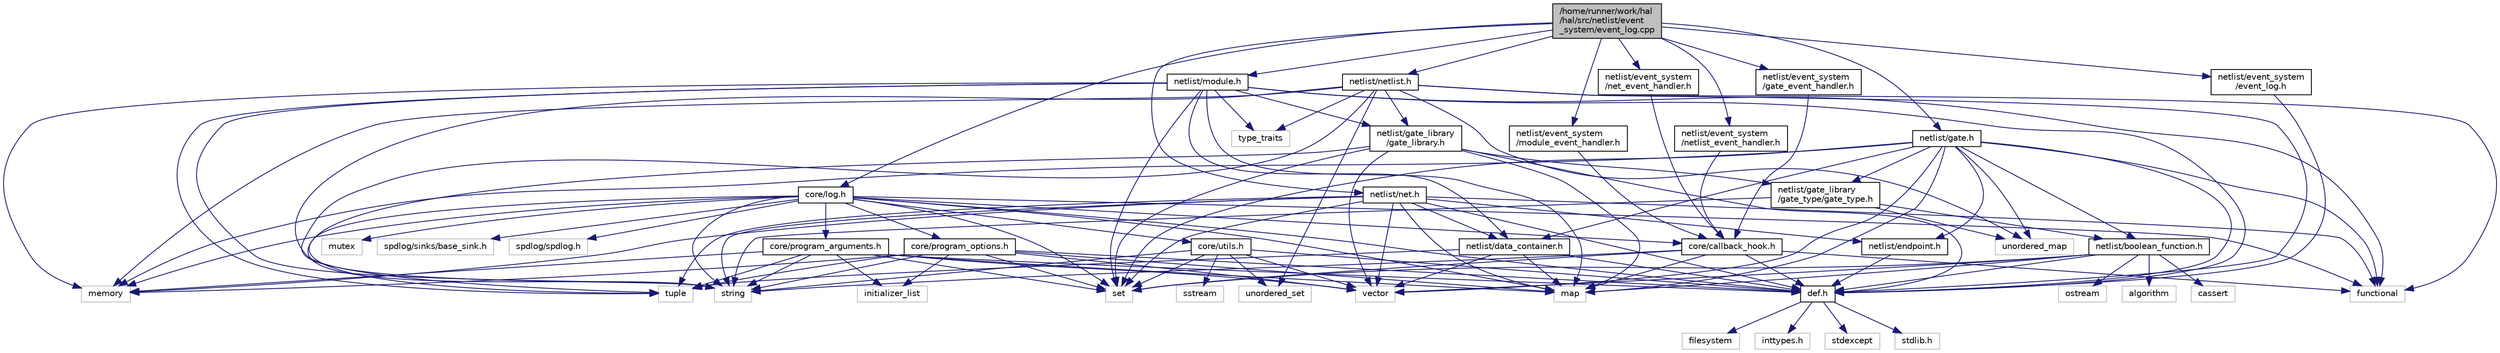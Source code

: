 digraph "/home/runner/work/hal/hal/src/netlist/event_system/event_log.cpp"
{
  edge [fontname="Helvetica",fontsize="10",labelfontname="Helvetica",labelfontsize="10"];
  node [fontname="Helvetica",fontsize="10",shape=record];
  Node0 [label="/home/runner/work/hal\l/hal/src/netlist/event\l_system/event_log.cpp",height=0.2,width=0.4,color="black", fillcolor="grey75", style="filled", fontcolor="black"];
  Node0 -> Node1 [color="midnightblue",fontsize="10",style="solid",fontname="Helvetica"];
  Node1 [label="netlist/event_system\l/event_log.h",height=0.2,width=0.4,color="black", fillcolor="white", style="filled",URL="$dd/d36/event__log_8h.html"];
  Node1 -> Node2 [color="midnightblue",fontsize="10",style="solid",fontname="Helvetica"];
  Node2 [label="def.h",height=0.2,width=0.4,color="black", fillcolor="white", style="filled",URL="$d4/da4/def_8h.html"];
  Node2 -> Node3 [color="midnightblue",fontsize="10",style="solid",fontname="Helvetica"];
  Node3 [label="filesystem",height=0.2,width=0.4,color="grey75", fillcolor="white", style="filled"];
  Node2 -> Node4 [color="midnightblue",fontsize="10",style="solid",fontname="Helvetica"];
  Node4 [label="inttypes.h",height=0.2,width=0.4,color="grey75", fillcolor="white", style="filled"];
  Node2 -> Node5 [color="midnightblue",fontsize="10",style="solid",fontname="Helvetica"];
  Node5 [label="stdexcept",height=0.2,width=0.4,color="grey75", fillcolor="white", style="filled"];
  Node2 -> Node6 [color="midnightblue",fontsize="10",style="solid",fontname="Helvetica"];
  Node6 [label="stdlib.h",height=0.2,width=0.4,color="grey75", fillcolor="white", style="filled"];
  Node0 -> Node7 [color="midnightblue",fontsize="10",style="solid",fontname="Helvetica"];
  Node7 [label="core/log.h",height=0.2,width=0.4,color="black", fillcolor="white", style="filled",URL="$d7/d7f/log_8h.html"];
  Node7 -> Node8 [color="midnightblue",fontsize="10",style="solid",fontname="Helvetica"];
  Node8 [label="core/callback_hook.h",height=0.2,width=0.4,color="black", fillcolor="white", style="filled",URL="$d8/db4/callback__hook_8h.html"];
  Node8 -> Node2 [color="midnightblue",fontsize="10",style="solid",fontname="Helvetica"];
  Node8 -> Node9 [color="midnightblue",fontsize="10",style="solid",fontname="Helvetica"];
  Node9 [label="functional",height=0.2,width=0.4,color="grey75", fillcolor="white", style="filled"];
  Node8 -> Node10 [color="midnightblue",fontsize="10",style="solid",fontname="Helvetica"];
  Node10 [label="map",height=0.2,width=0.4,color="grey75", fillcolor="white", style="filled"];
  Node8 -> Node11 [color="midnightblue",fontsize="10",style="solid",fontname="Helvetica"];
  Node11 [label="set",height=0.2,width=0.4,color="grey75", fillcolor="white", style="filled"];
  Node8 -> Node12 [color="midnightblue",fontsize="10",style="solid",fontname="Helvetica"];
  Node12 [label="string",height=0.2,width=0.4,color="grey75", fillcolor="white", style="filled"];
  Node7 -> Node13 [color="midnightblue",fontsize="10",style="solid",fontname="Helvetica"];
  Node13 [label="core/program_arguments.h",height=0.2,width=0.4,color="black", fillcolor="white", style="filled",URL="$d0/dae/program__arguments_8h.html"];
  Node13 -> Node2 [color="midnightblue",fontsize="10",style="solid",fontname="Helvetica"];
  Node13 -> Node14 [color="midnightblue",fontsize="10",style="solid",fontname="Helvetica"];
  Node14 [label="initializer_list",height=0.2,width=0.4,color="grey75", fillcolor="white", style="filled"];
  Node13 -> Node10 [color="midnightblue",fontsize="10",style="solid",fontname="Helvetica"];
  Node13 -> Node15 [color="midnightblue",fontsize="10",style="solid",fontname="Helvetica"];
  Node15 [label="memory",height=0.2,width=0.4,color="grey75", fillcolor="white", style="filled"];
  Node13 -> Node11 [color="midnightblue",fontsize="10",style="solid",fontname="Helvetica"];
  Node13 -> Node12 [color="midnightblue",fontsize="10",style="solid",fontname="Helvetica"];
  Node13 -> Node16 [color="midnightblue",fontsize="10",style="solid",fontname="Helvetica"];
  Node16 [label="tuple",height=0.2,width=0.4,color="grey75", fillcolor="white", style="filled"];
  Node13 -> Node17 [color="midnightblue",fontsize="10",style="solid",fontname="Helvetica"];
  Node17 [label="vector",height=0.2,width=0.4,color="grey75", fillcolor="white", style="filled"];
  Node7 -> Node18 [color="midnightblue",fontsize="10",style="solid",fontname="Helvetica"];
  Node18 [label="core/program_options.h",height=0.2,width=0.4,color="black", fillcolor="white", style="filled",URL="$d5/d5e/program__options_8h.html"];
  Node18 -> Node2 [color="midnightblue",fontsize="10",style="solid",fontname="Helvetica"];
  Node18 -> Node14 [color="midnightblue",fontsize="10",style="solid",fontname="Helvetica"];
  Node18 -> Node10 [color="midnightblue",fontsize="10",style="solid",fontname="Helvetica"];
  Node18 -> Node15 [color="midnightblue",fontsize="10",style="solid",fontname="Helvetica"];
  Node18 -> Node11 [color="midnightblue",fontsize="10",style="solid",fontname="Helvetica"];
  Node18 -> Node12 [color="midnightblue",fontsize="10",style="solid",fontname="Helvetica"];
  Node18 -> Node16 [color="midnightblue",fontsize="10",style="solid",fontname="Helvetica"];
  Node18 -> Node17 [color="midnightblue",fontsize="10",style="solid",fontname="Helvetica"];
  Node7 -> Node19 [color="midnightblue",fontsize="10",style="solid",fontname="Helvetica"];
  Node19 [label="core/utils.h",height=0.2,width=0.4,color="black", fillcolor="white", style="filled",URL="$d5/d60/utils_8h.html"];
  Node19 -> Node2 [color="midnightblue",fontsize="10",style="solid",fontname="Helvetica"];
  Node19 -> Node11 [color="midnightblue",fontsize="10",style="solid",fontname="Helvetica"];
  Node19 -> Node20 [color="midnightblue",fontsize="10",style="solid",fontname="Helvetica"];
  Node20 [label="sstream",height=0.2,width=0.4,color="grey75", fillcolor="white", style="filled"];
  Node19 -> Node12 [color="midnightblue",fontsize="10",style="solid",fontname="Helvetica"];
  Node19 -> Node21 [color="midnightblue",fontsize="10",style="solid",fontname="Helvetica"];
  Node21 [label="unordered_set",height=0.2,width=0.4,color="grey75", fillcolor="white", style="filled"];
  Node19 -> Node17 [color="midnightblue",fontsize="10",style="solid",fontname="Helvetica"];
  Node7 -> Node2 [color="midnightblue",fontsize="10",style="solid",fontname="Helvetica"];
  Node7 -> Node9 [color="midnightblue",fontsize="10",style="solid",fontname="Helvetica"];
  Node7 -> Node10 [color="midnightblue",fontsize="10",style="solid",fontname="Helvetica"];
  Node7 -> Node22 [color="midnightblue",fontsize="10",style="solid",fontname="Helvetica"];
  Node22 [label="mutex",height=0.2,width=0.4,color="grey75", fillcolor="white", style="filled"];
  Node7 -> Node11 [color="midnightblue",fontsize="10",style="solid",fontname="Helvetica"];
  Node7 -> Node12 [color="midnightblue",fontsize="10",style="solid",fontname="Helvetica"];
  Node7 -> Node16 [color="midnightblue",fontsize="10",style="solid",fontname="Helvetica"];
  Node7 -> Node15 [color="midnightblue",fontsize="10",style="solid",fontname="Helvetica"];
  Node7 -> Node23 [color="midnightblue",fontsize="10",style="solid",fontname="Helvetica"];
  Node23 [label="spdlog/sinks/base_sink.h",height=0.2,width=0.4,color="grey75", fillcolor="white", style="filled"];
  Node7 -> Node24 [color="midnightblue",fontsize="10",style="solid",fontname="Helvetica"];
  Node24 [label="spdlog/spdlog.h",height=0.2,width=0.4,color="grey75", fillcolor="white", style="filled"];
  Node0 -> Node25 [color="midnightblue",fontsize="10",style="solid",fontname="Helvetica"];
  Node25 [label="netlist/gate.h",height=0.2,width=0.4,color="black", fillcolor="white", style="filled",URL="$d4/db6/gate_8h.html"];
  Node25 -> Node2 [color="midnightblue",fontsize="10",style="solid",fontname="Helvetica"];
  Node25 -> Node26 [color="midnightblue",fontsize="10",style="solid",fontname="Helvetica"];
  Node26 [label="netlist/boolean_function.h",height=0.2,width=0.4,color="black", fillcolor="white", style="filled",URL="$dc/d6d/boolean__function_8h.html"];
  Node26 -> Node2 [color="midnightblue",fontsize="10",style="solid",fontname="Helvetica"];
  Node26 -> Node27 [color="midnightblue",fontsize="10",style="solid",fontname="Helvetica"];
  Node27 [label="algorithm",height=0.2,width=0.4,color="grey75", fillcolor="white", style="filled"];
  Node26 -> Node28 [color="midnightblue",fontsize="10",style="solid",fontname="Helvetica"];
  Node28 [label="cassert",height=0.2,width=0.4,color="grey75", fillcolor="white", style="filled"];
  Node26 -> Node10 [color="midnightblue",fontsize="10",style="solid",fontname="Helvetica"];
  Node26 -> Node29 [color="midnightblue",fontsize="10",style="solid",fontname="Helvetica"];
  Node29 [label="ostream",height=0.2,width=0.4,color="grey75", fillcolor="white", style="filled"];
  Node26 -> Node11 [color="midnightblue",fontsize="10",style="solid",fontname="Helvetica"];
  Node26 -> Node17 [color="midnightblue",fontsize="10",style="solid",fontname="Helvetica"];
  Node25 -> Node30 [color="midnightblue",fontsize="10",style="solid",fontname="Helvetica"];
  Node30 [label="netlist/data_container.h",height=0.2,width=0.4,color="black", fillcolor="white", style="filled",URL="$d1/df3/data__container_8h.html"];
  Node30 -> Node2 [color="midnightblue",fontsize="10",style="solid",fontname="Helvetica"];
  Node30 -> Node10 [color="midnightblue",fontsize="10",style="solid",fontname="Helvetica"];
  Node30 -> Node16 [color="midnightblue",fontsize="10",style="solid",fontname="Helvetica"];
  Node30 -> Node17 [color="midnightblue",fontsize="10",style="solid",fontname="Helvetica"];
  Node25 -> Node31 [color="midnightblue",fontsize="10",style="solid",fontname="Helvetica"];
  Node31 [label="netlist/endpoint.h",height=0.2,width=0.4,color="black", fillcolor="white", style="filled",URL="$d5/d97/endpoint_8h.html"];
  Node31 -> Node2 [color="midnightblue",fontsize="10",style="solid",fontname="Helvetica"];
  Node25 -> Node32 [color="midnightblue",fontsize="10",style="solid",fontname="Helvetica"];
  Node32 [label="netlist/gate_library\l/gate_type/gate_type.h",height=0.2,width=0.4,color="black", fillcolor="white", style="filled",URL="$db/dd6/gate__type_8h.html"];
  Node32 -> Node26 [color="midnightblue",fontsize="10",style="solid",fontname="Helvetica"];
  Node32 -> Node12 [color="midnightblue",fontsize="10",style="solid",fontname="Helvetica"];
  Node32 -> Node33 [color="midnightblue",fontsize="10",style="solid",fontname="Helvetica"];
  Node33 [label="unordered_map",height=0.2,width=0.4,color="grey75", fillcolor="white", style="filled"];
  Node25 -> Node9 [color="midnightblue",fontsize="10",style="solid",fontname="Helvetica"];
  Node25 -> Node10 [color="midnightblue",fontsize="10",style="solid",fontname="Helvetica"];
  Node25 -> Node15 [color="midnightblue",fontsize="10",style="solid",fontname="Helvetica"];
  Node25 -> Node11 [color="midnightblue",fontsize="10",style="solid",fontname="Helvetica"];
  Node25 -> Node33 [color="midnightblue",fontsize="10",style="solid",fontname="Helvetica"];
  Node25 -> Node17 [color="midnightblue",fontsize="10",style="solid",fontname="Helvetica"];
  Node0 -> Node34 [color="midnightblue",fontsize="10",style="solid",fontname="Helvetica"];
  Node34 [label="netlist/module.h",height=0.2,width=0.4,color="black", fillcolor="white", style="filled",URL="$d5/d16/module_8h.html"];
  Node34 -> Node2 [color="midnightblue",fontsize="10",style="solid",fontname="Helvetica"];
  Node34 -> Node35 [color="midnightblue",fontsize="10",style="solid",fontname="Helvetica"];
  Node35 [label="netlist/gate_library\l/gate_library.h",height=0.2,width=0.4,color="black", fillcolor="white", style="filled",URL="$de/d88/gate__library_8h.html"];
  Node35 -> Node2 [color="midnightblue",fontsize="10",style="solid",fontname="Helvetica"];
  Node35 -> Node32 [color="midnightblue",fontsize="10",style="solid",fontname="Helvetica"];
  Node35 -> Node10 [color="midnightblue",fontsize="10",style="solid",fontname="Helvetica"];
  Node35 -> Node11 [color="midnightblue",fontsize="10",style="solid",fontname="Helvetica"];
  Node35 -> Node12 [color="midnightblue",fontsize="10",style="solid",fontname="Helvetica"];
  Node35 -> Node17 [color="midnightblue",fontsize="10",style="solid",fontname="Helvetica"];
  Node34 -> Node30 [color="midnightblue",fontsize="10",style="solid",fontname="Helvetica"];
  Node34 -> Node10 [color="midnightblue",fontsize="10",style="solid",fontname="Helvetica"];
  Node34 -> Node15 [color="midnightblue",fontsize="10",style="solid",fontname="Helvetica"];
  Node34 -> Node11 [color="midnightblue",fontsize="10",style="solid",fontname="Helvetica"];
  Node34 -> Node12 [color="midnightblue",fontsize="10",style="solid",fontname="Helvetica"];
  Node34 -> Node16 [color="midnightblue",fontsize="10",style="solid",fontname="Helvetica"];
  Node34 -> Node36 [color="midnightblue",fontsize="10",style="solid",fontname="Helvetica"];
  Node36 [label="type_traits",height=0.2,width=0.4,color="grey75", fillcolor="white", style="filled"];
  Node34 -> Node9 [color="midnightblue",fontsize="10",style="solid",fontname="Helvetica"];
  Node0 -> Node37 [color="midnightblue",fontsize="10",style="solid",fontname="Helvetica"];
  Node37 [label="netlist/net.h",height=0.2,width=0.4,color="black", fillcolor="white", style="filled",URL="$d7/d97/net_8h.html"];
  Node37 -> Node2 [color="midnightblue",fontsize="10",style="solid",fontname="Helvetica"];
  Node37 -> Node30 [color="midnightblue",fontsize="10",style="solid",fontname="Helvetica"];
  Node37 -> Node31 [color="midnightblue",fontsize="10",style="solid",fontname="Helvetica"];
  Node37 -> Node10 [color="midnightblue",fontsize="10",style="solid",fontname="Helvetica"];
  Node37 -> Node15 [color="midnightblue",fontsize="10",style="solid",fontname="Helvetica"];
  Node37 -> Node11 [color="midnightblue",fontsize="10",style="solid",fontname="Helvetica"];
  Node37 -> Node12 [color="midnightblue",fontsize="10",style="solid",fontname="Helvetica"];
  Node37 -> Node16 [color="midnightblue",fontsize="10",style="solid",fontname="Helvetica"];
  Node37 -> Node17 [color="midnightblue",fontsize="10",style="solid",fontname="Helvetica"];
  Node37 -> Node9 [color="midnightblue",fontsize="10",style="solid",fontname="Helvetica"];
  Node0 -> Node38 [color="midnightblue",fontsize="10",style="solid",fontname="Helvetica"];
  Node38 [label="netlist/netlist.h",height=0.2,width=0.4,color="black", fillcolor="white", style="filled",URL="$df/d5f/netlist_8h.html"];
  Node38 -> Node2 [color="midnightblue",fontsize="10",style="solid",fontname="Helvetica"];
  Node38 -> Node35 [color="midnightblue",fontsize="10",style="solid",fontname="Helvetica"];
  Node38 -> Node15 [color="midnightblue",fontsize="10",style="solid",fontname="Helvetica"];
  Node38 -> Node12 [color="midnightblue",fontsize="10",style="solid",fontname="Helvetica"];
  Node38 -> Node16 [color="midnightblue",fontsize="10",style="solid",fontname="Helvetica"];
  Node38 -> Node36 [color="midnightblue",fontsize="10",style="solid",fontname="Helvetica"];
  Node38 -> Node33 [color="midnightblue",fontsize="10",style="solid",fontname="Helvetica"];
  Node38 -> Node21 [color="midnightblue",fontsize="10",style="solid",fontname="Helvetica"];
  Node38 -> Node9 [color="midnightblue",fontsize="10",style="solid",fontname="Helvetica"];
  Node0 -> Node39 [color="midnightblue",fontsize="10",style="solid",fontname="Helvetica"];
  Node39 [label="netlist/event_system\l/gate_event_handler.h",height=0.2,width=0.4,color="black", fillcolor="white", style="filled",URL="$d5/d5b/gate__event__handler_8h.html"];
  Node39 -> Node8 [color="midnightblue",fontsize="10",style="solid",fontname="Helvetica"];
  Node0 -> Node40 [color="midnightblue",fontsize="10",style="solid",fontname="Helvetica"];
  Node40 [label="netlist/event_system\l/module_event_handler.h",height=0.2,width=0.4,color="black", fillcolor="white", style="filled",URL="$d4/d6e/module__event__handler_8h.html"];
  Node40 -> Node8 [color="midnightblue",fontsize="10",style="solid",fontname="Helvetica"];
  Node0 -> Node41 [color="midnightblue",fontsize="10",style="solid",fontname="Helvetica"];
  Node41 [label="netlist/event_system\l/net_event_handler.h",height=0.2,width=0.4,color="black", fillcolor="white", style="filled",URL="$dc/d4b/net__event__handler_8h.html"];
  Node41 -> Node8 [color="midnightblue",fontsize="10",style="solid",fontname="Helvetica"];
  Node0 -> Node42 [color="midnightblue",fontsize="10",style="solid",fontname="Helvetica"];
  Node42 [label="netlist/event_system\l/netlist_event_handler.h",height=0.2,width=0.4,color="black", fillcolor="white", style="filled",URL="$db/d58/netlist__event__handler_8h.html"];
  Node42 -> Node8 [color="midnightblue",fontsize="10",style="solid",fontname="Helvetica"];
}
